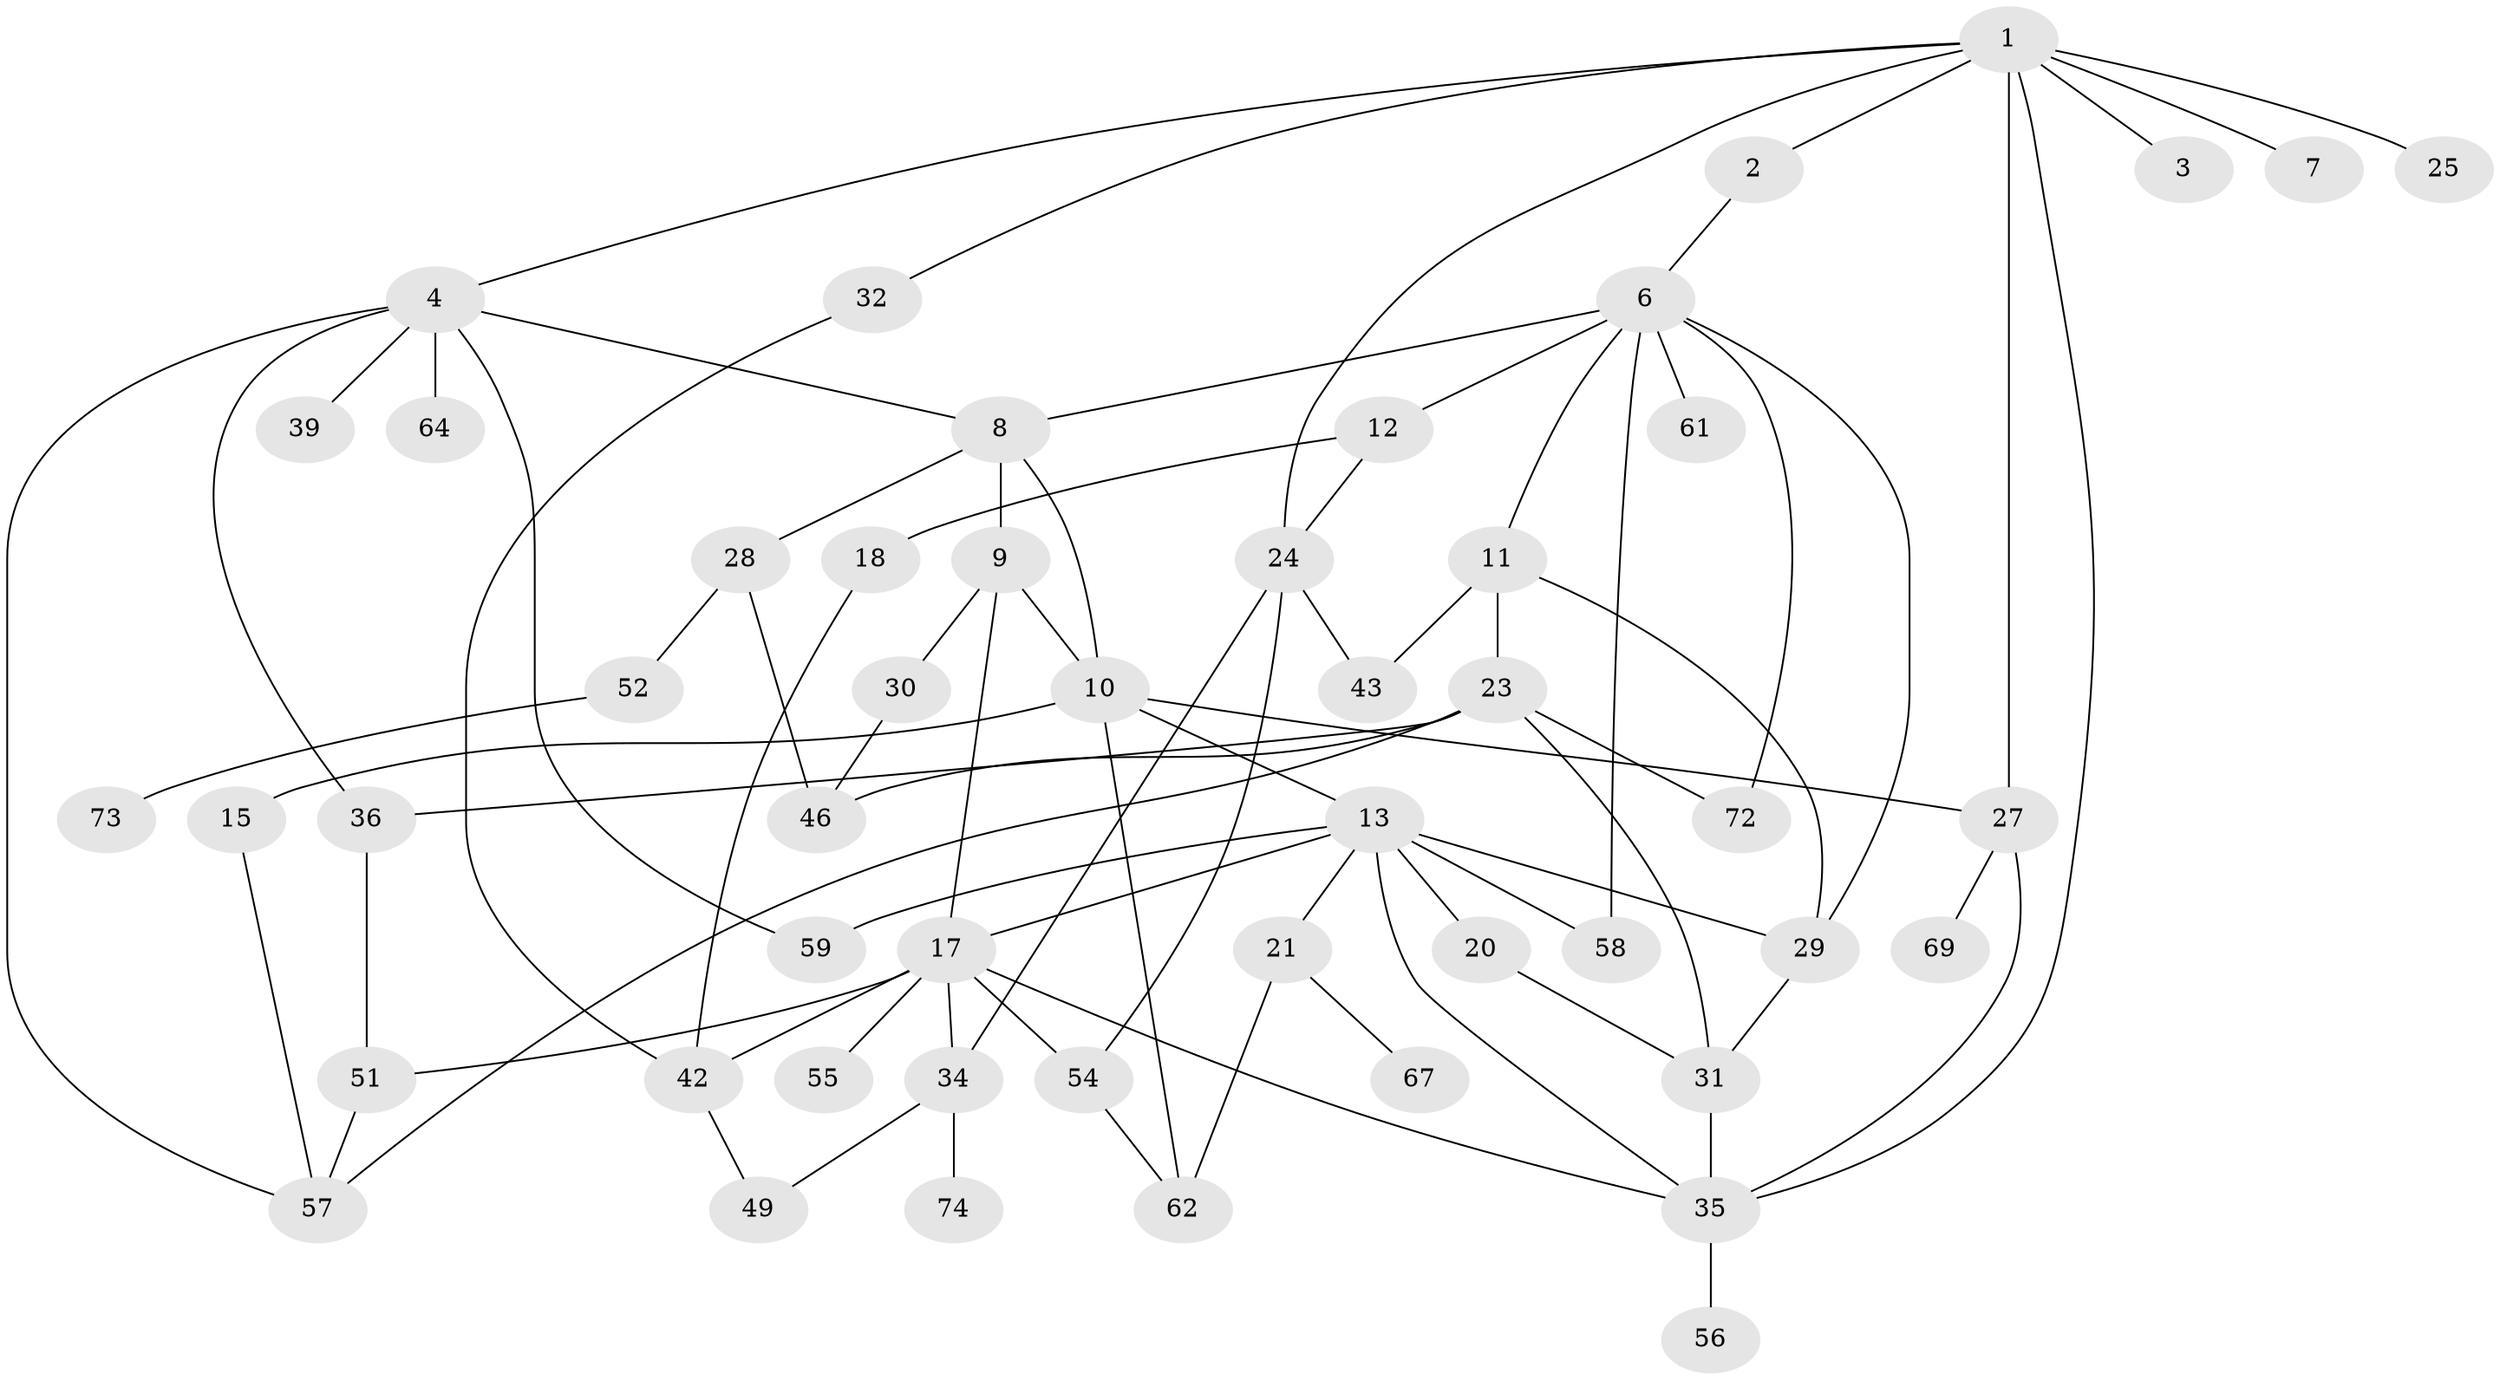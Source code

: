 // original degree distribution, {5: 0.09333333333333334, 3: 0.24, 1: 0.22666666666666666, 6: 0.02666666666666667, 2: 0.25333333333333335, 4: 0.13333333333333333, 7: 0.02666666666666667}
// Generated by graph-tools (version 1.1) at 2025/41/03/06/25 10:41:29]
// undirected, 50 vertices, 80 edges
graph export_dot {
graph [start="1"]
  node [color=gray90,style=filled];
  1 [super="+5"];
  2 [super="+22"];
  3;
  4 [super="+45"];
  6 [super="+41"];
  7 [super="+14"];
  8 [super="+63"];
  9;
  10 [super="+70"];
  11 [super="+40"];
  12 [super="+16"];
  13 [super="+19"];
  15;
  17 [super="+37"];
  18;
  20;
  21 [super="+48"];
  23 [super="+26"];
  24 [super="+44"];
  25;
  27 [super="+66"];
  28;
  29 [super="+47"];
  30;
  31 [super="+33"];
  32;
  34 [super="+38"];
  35 [super="+53"];
  36;
  39;
  42;
  43;
  46 [super="+68"];
  49 [super="+50"];
  51;
  52 [super="+71"];
  54;
  55;
  56;
  57 [super="+60"];
  58;
  59 [super="+65"];
  61;
  62 [super="+75"];
  64;
  67;
  69;
  72;
  73;
  74;
  1 -- 2;
  1 -- 3;
  1 -- 4;
  1 -- 25;
  1 -- 32;
  1 -- 7;
  1 -- 24;
  1 -- 27;
  1 -- 35;
  2 -- 6;
  4 -- 8;
  4 -- 39;
  4 -- 64;
  4 -- 36;
  4 -- 57;
  4 -- 59;
  6 -- 11;
  6 -- 12;
  6 -- 58;
  6 -- 61;
  6 -- 8;
  6 -- 72;
  6 -- 29;
  8 -- 9;
  8 -- 28;
  8 -- 10;
  9 -- 10;
  9 -- 17;
  9 -- 30;
  10 -- 13;
  10 -- 15;
  10 -- 62;
  10 -- 27;
  11 -- 23;
  11 -- 29;
  11 -- 43;
  12 -- 18;
  12 -- 24;
  13 -- 20;
  13 -- 59;
  13 -- 17;
  13 -- 29;
  13 -- 35;
  13 -- 21;
  13 -- 58;
  15 -- 57;
  17 -- 34;
  17 -- 42;
  17 -- 51;
  17 -- 55;
  17 -- 54;
  17 -- 35;
  18 -- 42;
  20 -- 31;
  21 -- 67;
  21 -- 62;
  23 -- 72;
  23 -- 36;
  23 -- 31;
  23 -- 46;
  23 -- 57;
  24 -- 54;
  24 -- 34;
  24 -- 43;
  27 -- 69;
  27 -- 35;
  28 -- 52;
  28 -- 46;
  29 -- 31;
  30 -- 46;
  31 -- 35;
  32 -- 42;
  34 -- 49;
  34 -- 74;
  35 -- 56;
  36 -- 51;
  42 -- 49;
  51 -- 57;
  52 -- 73;
  54 -- 62;
}
